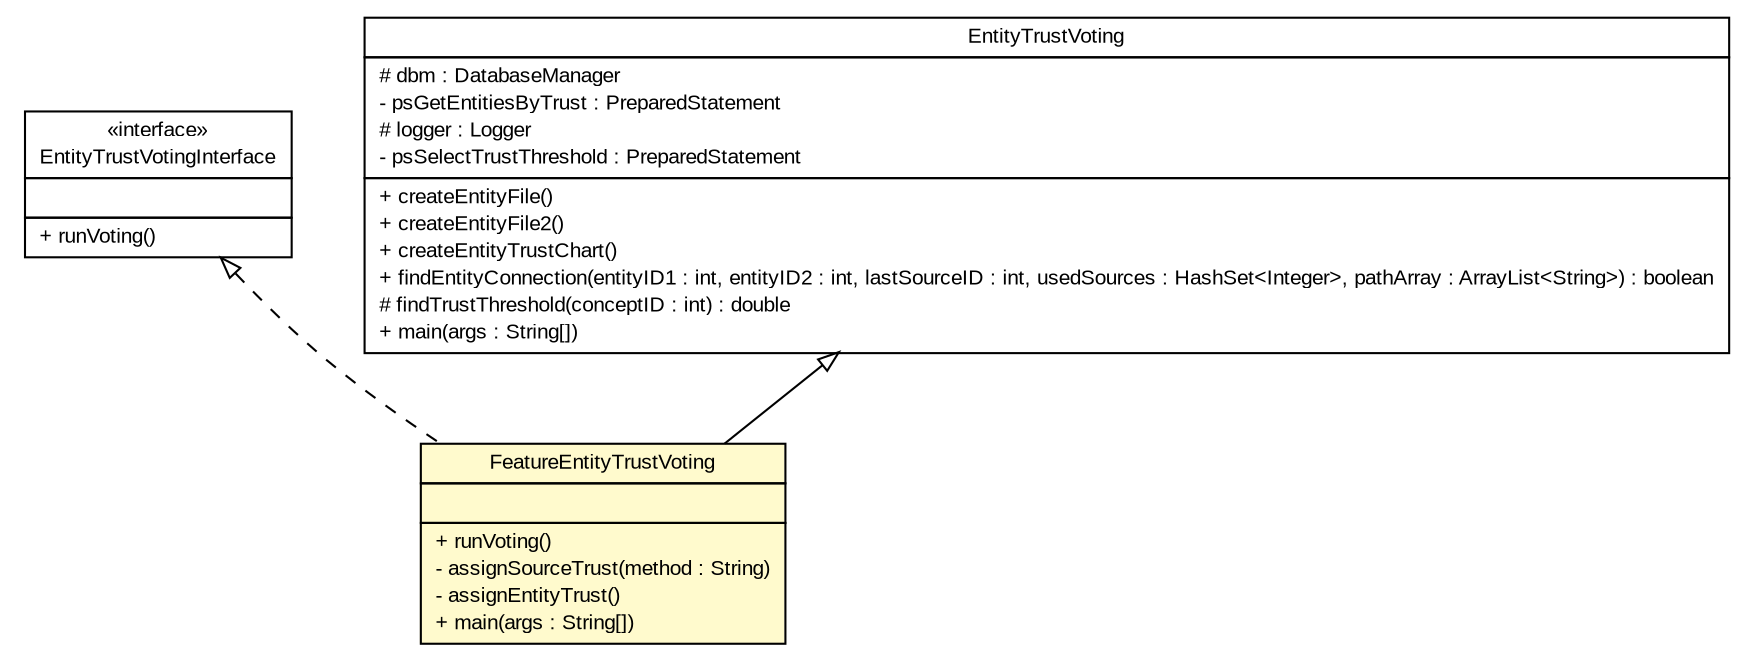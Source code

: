#!/usr/local/bin/dot
#
# Class diagram 
# Generated by UMLGraph version 5.2 (http://www.umlgraph.org/)
#

digraph G {
	edge [fontname="arial",fontsize=10,labelfontname="arial",labelfontsize=10];
	node [fontname="arial",fontsize=10,shape=plaintext];
	nodesep=0.25;
	ranksep=0.5;
	// tud.iir.classification.entity.FeatureEntityTrustVoting
	c12428 [label=<<table title="tud.iir.classification.entity.FeatureEntityTrustVoting" border="0" cellborder="1" cellspacing="0" cellpadding="2" port="p" bgcolor="lemonChiffon" href="./FeatureEntityTrustVoting.html">
		<tr><td><table border="0" cellspacing="0" cellpadding="1">
<tr><td align="center" balign="center"> FeatureEntityTrustVoting </td></tr>
		</table></td></tr>
		<tr><td><table border="0" cellspacing="0" cellpadding="1">
<tr><td align="left" balign="left">  </td></tr>
		</table></td></tr>
		<tr><td><table border="0" cellspacing="0" cellpadding="1">
<tr><td align="left" balign="left"> + runVoting() </td></tr>
<tr><td align="left" balign="left"> - assignSourceTrust(method : String) </td></tr>
<tr><td align="left" balign="left"> - assignEntityTrust() </td></tr>
<tr><td align="left" balign="left"> + main(args : String[]) </td></tr>
		</table></td></tr>
		</table>>, fontname="arial", fontcolor="black", fontsize=10.0];
	// tud.iir.classification.entity.EntityTrustVotingInterface
	c12430 [label=<<table title="tud.iir.classification.entity.EntityTrustVotingInterface" border="0" cellborder="1" cellspacing="0" cellpadding="2" port="p" href="./EntityTrustVotingInterface.html">
		<tr><td><table border="0" cellspacing="0" cellpadding="1">
<tr><td align="center" balign="center"> &#171;interface&#187; </td></tr>
<tr><td align="center" balign="center"> EntityTrustVotingInterface </td></tr>
		</table></td></tr>
		<tr><td><table border="0" cellspacing="0" cellpadding="1">
<tr><td align="left" balign="left">  </td></tr>
		</table></td></tr>
		<tr><td><table border="0" cellspacing="0" cellpadding="1">
<tr><td align="left" balign="left"> + runVoting() </td></tr>
		</table></td></tr>
		</table>>, fontname="arial", fontcolor="black", fontsize=10.0];
	// tud.iir.classification.entity.EntityTrustVoting
	c12431 [label=<<table title="tud.iir.classification.entity.EntityTrustVoting" border="0" cellborder="1" cellspacing="0" cellpadding="2" port="p" href="./EntityTrustVoting.html">
		<tr><td><table border="0" cellspacing="0" cellpadding="1">
<tr><td align="center" balign="center"> EntityTrustVoting </td></tr>
		</table></td></tr>
		<tr><td><table border="0" cellspacing="0" cellpadding="1">
<tr><td align="left" balign="left"> # dbm : DatabaseManager </td></tr>
<tr><td align="left" balign="left"> - psGetEntitiesByTrust : PreparedStatement </td></tr>
<tr><td align="left" balign="left"> # logger : Logger </td></tr>
<tr><td align="left" balign="left"> - psSelectTrustThreshold : PreparedStatement </td></tr>
		</table></td></tr>
		<tr><td><table border="0" cellspacing="0" cellpadding="1">
<tr><td align="left" balign="left"> + createEntityFile() </td></tr>
<tr><td align="left" balign="left"> + createEntityFile2() </td></tr>
<tr><td align="left" balign="left"> + createEntityTrustChart() </td></tr>
<tr><td align="left" balign="left"> + findEntityConnection(entityID1 : int, entityID2 : int, lastSourceID : int, usedSources : HashSet&lt;Integer&gt;, pathArray : ArrayList&lt;String&gt;) : boolean </td></tr>
<tr><td align="left" balign="left"> # findTrustThreshold(conceptID : int) : double </td></tr>
<tr><td align="left" balign="left"> + main(args : String[]) </td></tr>
		</table></td></tr>
		</table>>, fontname="arial", fontcolor="black", fontsize=10.0];
	//tud.iir.classification.entity.FeatureEntityTrustVoting extends tud.iir.classification.entity.EntityTrustVoting
	c12431:p -> c12428:p [dir=back,arrowtail=empty];
	//tud.iir.classification.entity.FeatureEntityTrustVoting implements tud.iir.classification.entity.EntityTrustVotingInterface
	c12430:p -> c12428:p [dir=back,arrowtail=empty,style=dashed];
}

